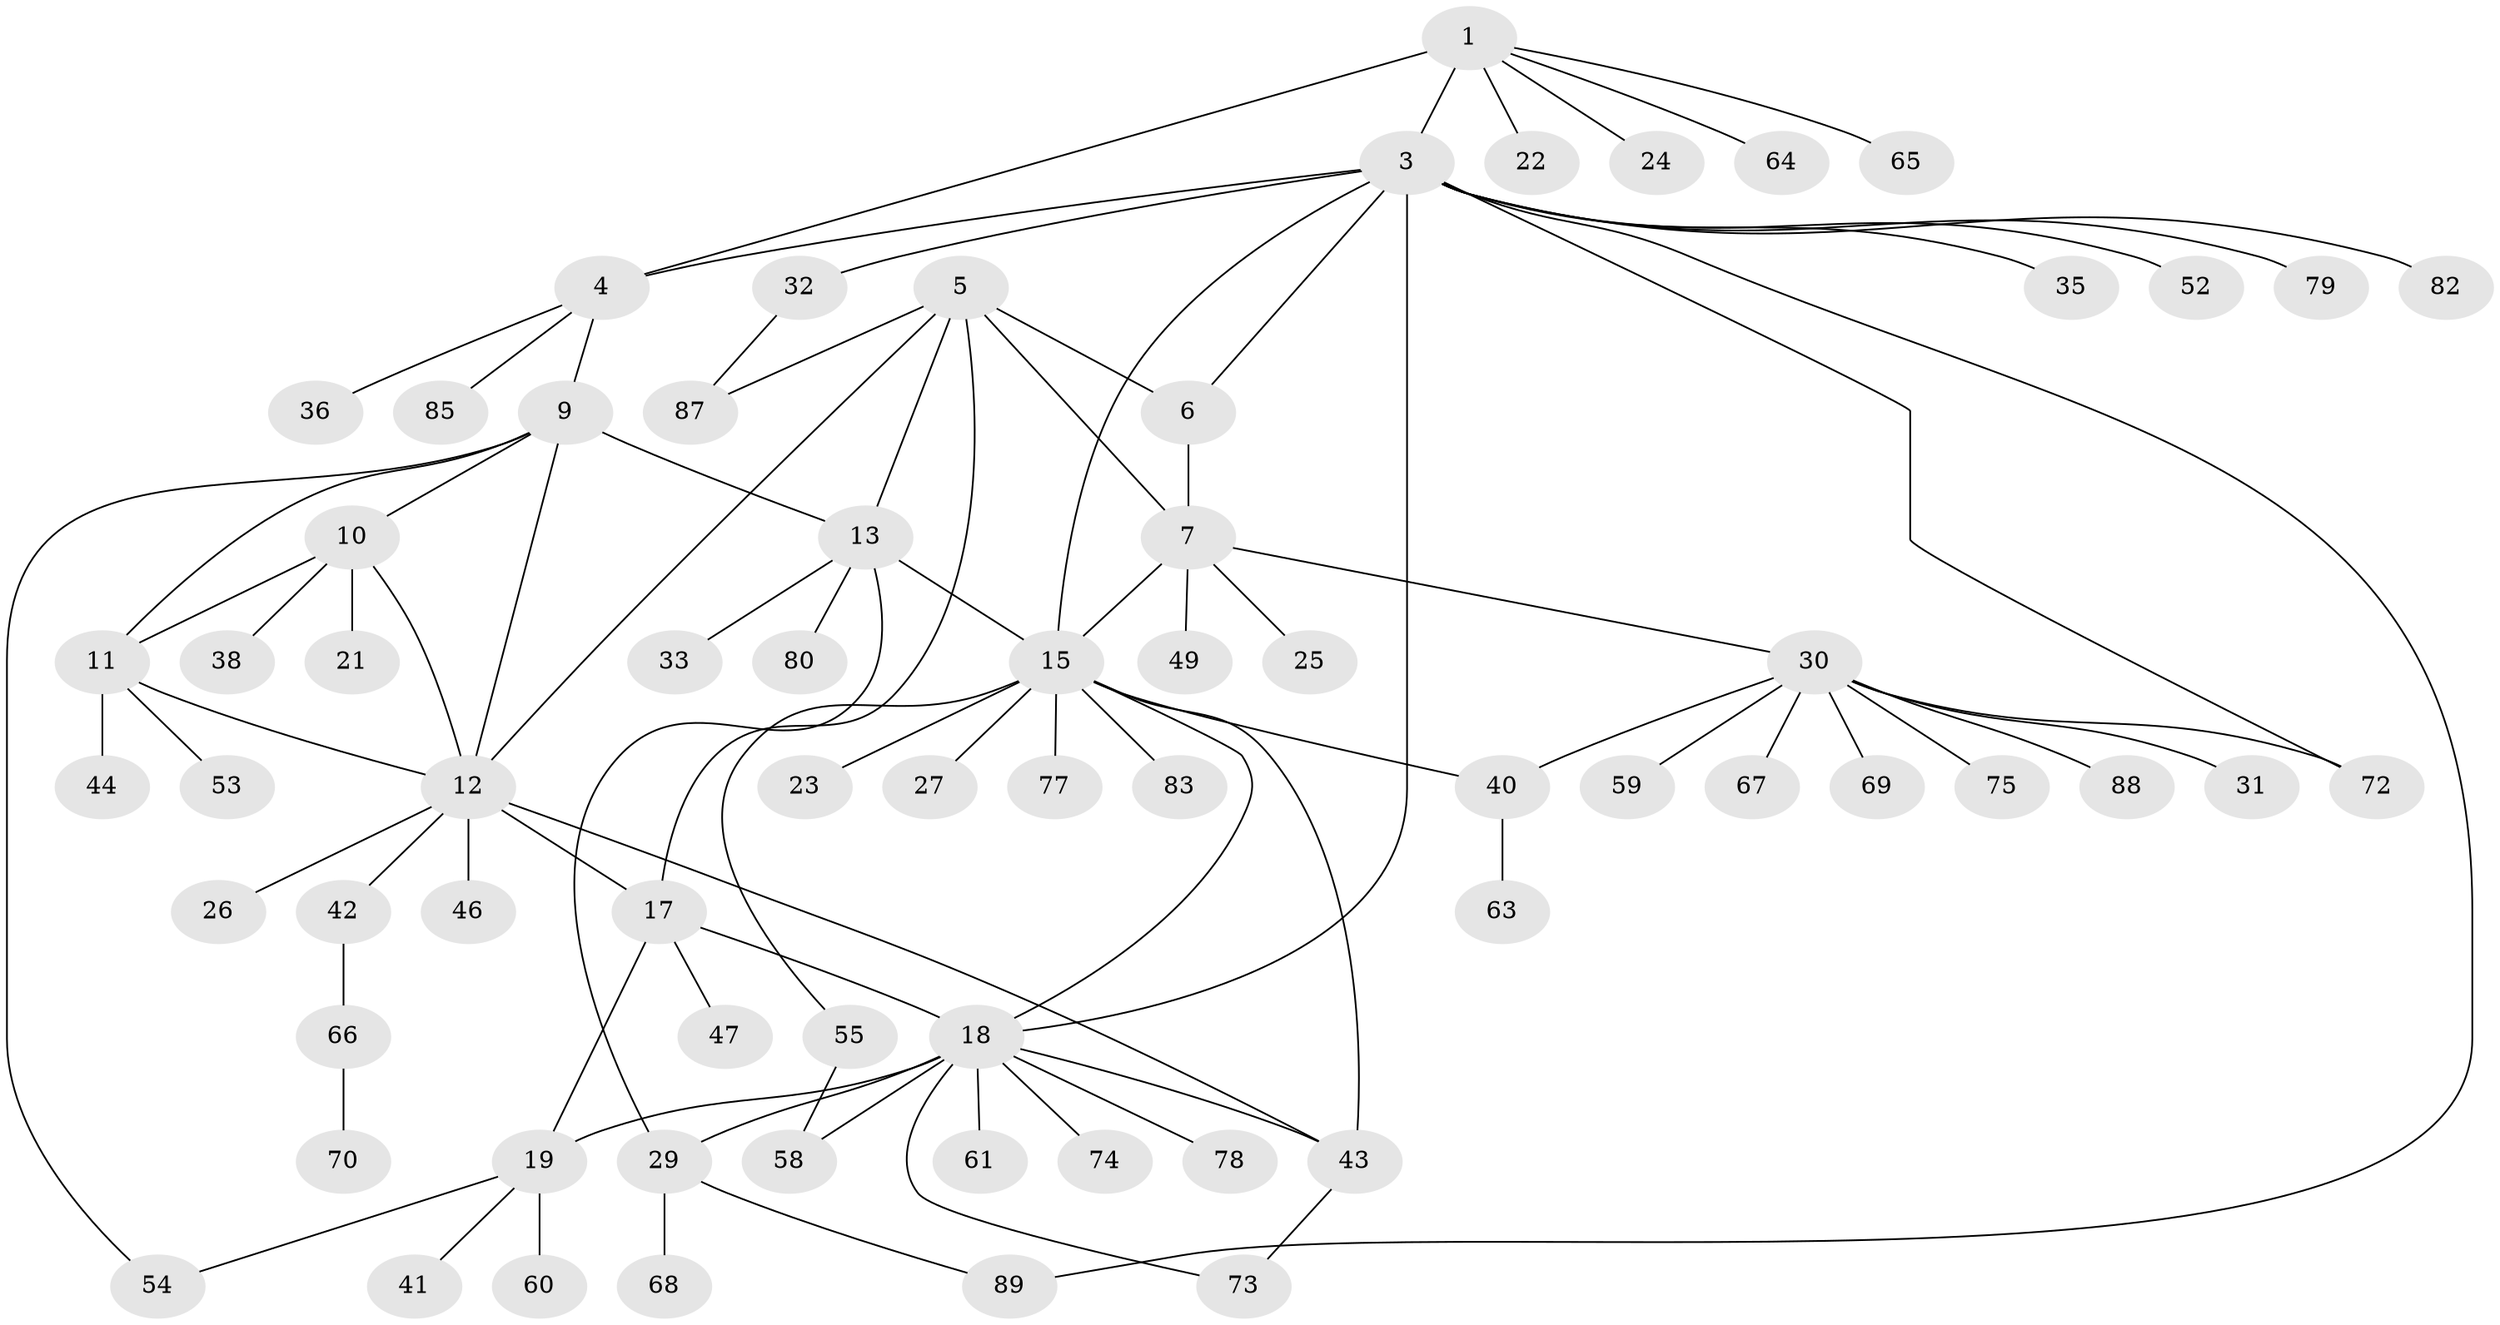 // Generated by graph-tools (version 1.1) at 2025/52/02/27/25 19:52:22]
// undirected, 68 vertices, 90 edges
graph export_dot {
graph [start="1"]
  node [color=gray90,style=filled];
  1 [super="+2"];
  3 [super="+56"];
  4;
  5 [super="+62"];
  6 [super="+8"];
  7 [super="+34"];
  9 [super="+28"];
  10;
  11 [super="+37"];
  12 [super="+39"];
  13 [super="+14"];
  15 [super="+16"];
  17 [super="+20"];
  18 [super="+86"];
  19 [super="+71"];
  21 [super="+51"];
  22;
  23;
  24;
  25;
  26;
  27;
  29 [super="+45"];
  30 [super="+48"];
  31;
  32;
  33;
  35;
  36;
  38;
  40 [super="+50"];
  41;
  42;
  43 [super="+90"];
  44;
  46;
  47;
  49 [super="+57"];
  52;
  53 [super="+81"];
  54;
  55;
  58;
  59;
  60;
  61;
  63;
  64;
  65;
  66 [super="+76"];
  67;
  68;
  69;
  70;
  72;
  73;
  74;
  75;
  77;
  78;
  79;
  80;
  82;
  83 [super="+84"];
  85;
  87;
  88;
  89;
  1 -- 3 [weight=2];
  1 -- 4 [weight=2];
  1 -- 22;
  1 -- 24;
  1 -- 64;
  1 -- 65;
  3 -- 4;
  3 -- 6;
  3 -- 18;
  3 -- 32;
  3 -- 35;
  3 -- 52;
  3 -- 72;
  3 -- 82;
  3 -- 89;
  3 -- 15;
  3 -- 79;
  4 -- 9;
  4 -- 36;
  4 -- 85;
  5 -- 6 [weight=2];
  5 -- 7;
  5 -- 12;
  5 -- 17;
  5 -- 87;
  5 -- 13;
  6 -- 7 [weight=2];
  7 -- 25;
  7 -- 30;
  7 -- 49;
  7 -- 15;
  9 -- 10;
  9 -- 11;
  9 -- 12;
  9 -- 13 [weight=2];
  9 -- 54;
  10 -- 11;
  10 -- 12;
  10 -- 21;
  10 -- 38;
  11 -- 12;
  11 -- 44;
  11 -- 53;
  12 -- 26;
  12 -- 42;
  12 -- 46;
  12 -- 17;
  12 -- 43;
  13 -- 15 [weight=4];
  13 -- 29;
  13 -- 80;
  13 -- 33;
  15 -- 18;
  15 -- 23;
  15 -- 27;
  15 -- 43;
  15 -- 55;
  15 -- 83;
  15 -- 77;
  15 -- 40;
  17 -- 18 [weight=2];
  17 -- 19 [weight=2];
  17 -- 47;
  18 -- 19;
  18 -- 29;
  18 -- 43;
  18 -- 58;
  18 -- 61;
  18 -- 73;
  18 -- 74;
  18 -- 78;
  19 -- 41;
  19 -- 54;
  19 -- 60;
  29 -- 68;
  29 -- 89;
  30 -- 31;
  30 -- 40;
  30 -- 59;
  30 -- 67;
  30 -- 69;
  30 -- 72;
  30 -- 75;
  30 -- 88;
  32 -- 87;
  40 -- 63;
  42 -- 66;
  43 -- 73;
  55 -- 58;
  66 -- 70;
}
